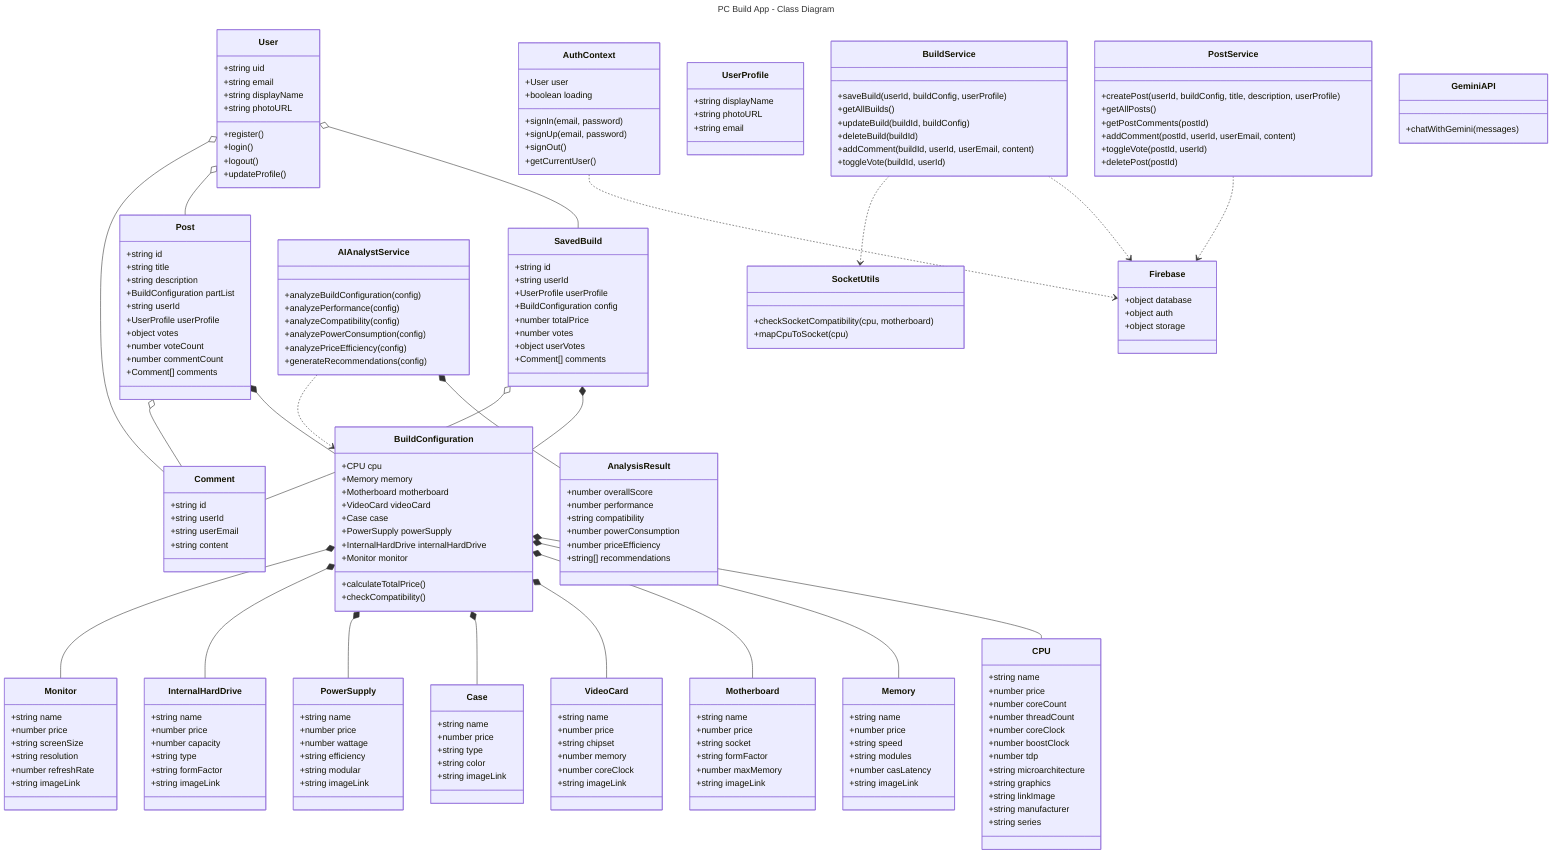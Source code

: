 ---
title: PC Build App - Class Diagram
---
classDiagram
direction TB
    class User {
	    +string uid
	    +string email
	    +string displayName
	    +string photoURL
	    +register()
	    +login()
	    +logout()
	    +updateProfile()
    }
    class AuthContext {
	    +User user
	    +boolean loading
	    +signIn(email, password)
	    +signUp(email, password)
	    +signOut()
	    +getCurrentUser()
    }
    class CPU {
	    +string name
	    +number price
	    +number coreCount
	    +number threadCount
	    +number coreClock
	    +number boostClock
	    +number tdp
	    +string microarchitecture
	    +string graphics
	    +string linkImage
	    +string manufacturer
	    +string series
    }
    class Memory {
	    +string name
	    +number price
	    +string speed
	    +string modules
	    +number casLatency
	    +string imageLink
    }
    class Motherboard {
	    +string name
	    +number price
	    +string socket
	    +string formFactor
	    +number maxMemory
	    +string imageLink
    }
    class VideoCard {
	    +string name
	    +number price
	    +string chipset
	    +number memory
	    +number coreClock
	    +string imageLink
    }
    class Case {
	    +string name
	    +number price
	    +string type
	    +string color
	    +string imageLink
    }
    class PowerSupply {
	    +string name
	    +number price
	    +number wattage
	    +string efficiency
	    +string modular
	    +string imageLink
    }
    class InternalHardDrive {
	    +string name
	    +number price
	    +number capacity
	    +string type
	    +string formFactor
	    +string imageLink
    }
    class Monitor {
	    +string name
	    +number price
	    +string screenSize
	    +string resolution
	    +number refreshRate
	    +string imageLink
    }
    class BuildConfiguration {
	    +CPU cpu
	    +Memory memory
	    +Motherboard motherboard
	    +VideoCard videoCard
	    +Case case
	    +PowerSupply powerSupply
	    +InternalHardDrive internalHardDrive
	    +Monitor monitor
	    +calculateTotalPrice()
	    +checkCompatibility()
    }
    class SavedBuild {
	    +string id
	    +string userId
	    +UserProfile userProfile
	    +BuildConfiguration config
	    +number totalPrice
	    +number votes
	    +object userVotes
	    +Comment[] comments
    }
    class Post {
	    +string id
	    +string title
	    +string description
	    +BuildConfiguration partList
	    +string userId
	    +UserProfile userProfile
	    +object votes
	    +number voteCount
	    +number commentCount
	    +Comment[] comments
    }
    class Comment {
	    +string id
	    +string userId
	    +string userEmail
	    +string content
    }
    class UserProfile {
	    +string displayName
	    +string photoURL
	    +string email
    }
    class AIAnalystService {
	    +analyzeBuildConfiguration(config)
	    +analyzePerformance(config)
	    +analyzeCompatibility(config)
	    +analyzePowerConsumption(config)
	    +analyzePriceEfficiency(config)
	    +generateRecommendations(config)
    }
    class AnalysisResult {
	    +number overallScore
	    +number performance
	    +string compatibility
	    +number powerConsumption
	    +number priceEfficiency
	    +string[] recommendations
    }
    class BuildService {
	    +saveBuild(userId, buildConfig, userProfile)
	    +getAllBuilds()
	    +updateBuild(buildId, buildConfig)
	    +deleteBuild(buildId)
	    +addComment(buildId, userId, userEmail, content)
	    +toggleVote(buildId, userId)
    }
    class PostService {
	    +createPost(userId, buildConfig, title, description, userProfile)
	    +getAllPosts()
	    +getPostComments(postId)
	    +addComment(postId, userId, userEmail, content)
	    +toggleVote(postId, userId)
	    +deletePost(postId)
    }
    class GeminiAPI {
	    +chatWithGemini(messages)
    }
    class SocketUtils {
	    +checkSocketCompatibility(cpu, motherboard)
	    +mapCpuToSocket(cpu)
    }
    class Firebase {
	    +object database
	    +object auth
	    +object storage
    }

    User o-- SavedBuild
    User o-- Post
    User o-- Comment
    SavedBuild *-- BuildConfiguration
    Post *-- BuildConfiguration
    SavedBuild o-- Comment
    Post o-- Comment
    BuildConfiguration *-- CPU
    BuildConfiguration *-- Memory
    BuildConfiguration *-- Motherboard
    BuildConfiguration *-- VideoCard
    BuildConfiguration *-- Case
    BuildConfiguration *-- PowerSupply
    BuildConfiguration *-- InternalHardDrive
    BuildConfiguration *-- Monitor
    AIAnalystService *-- AnalysisResult
    BuildService ..> Firebase
    PostService ..> Firebase
    AuthContext ..> Firebase
    BuildService ..> SocketUtils
    AIAnalystService ..> BuildConfiguration
